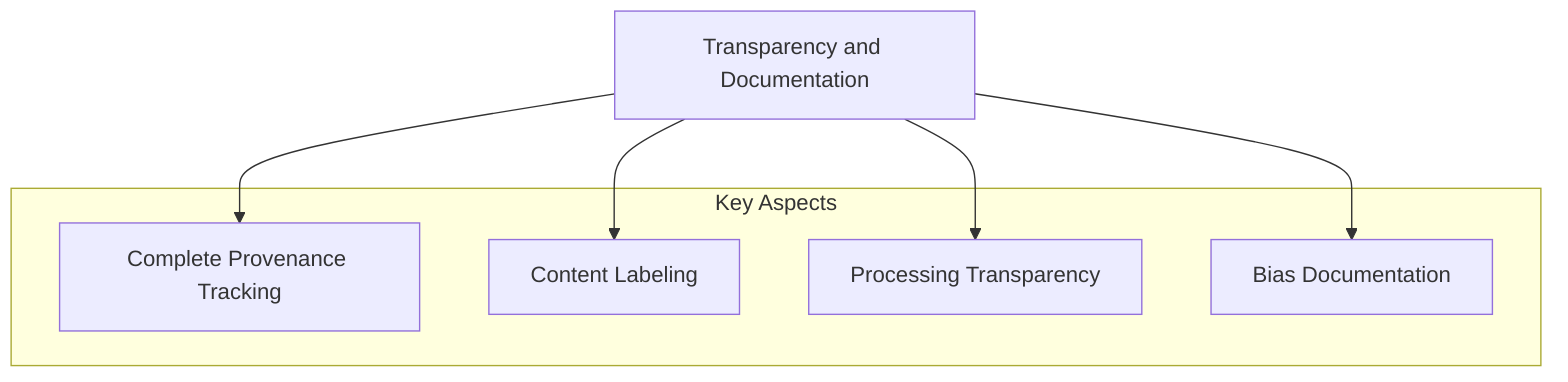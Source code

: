 graph TD
  A[Transparency and Documentation]
  subgraph Key Aspects
    B[Complete Provenance Tracking]
    C[Content Labeling]
    D[Processing Transparency]
    E[Bias Documentation]
  end
  A --> B
  A --> C
  A --> D
  A --> E